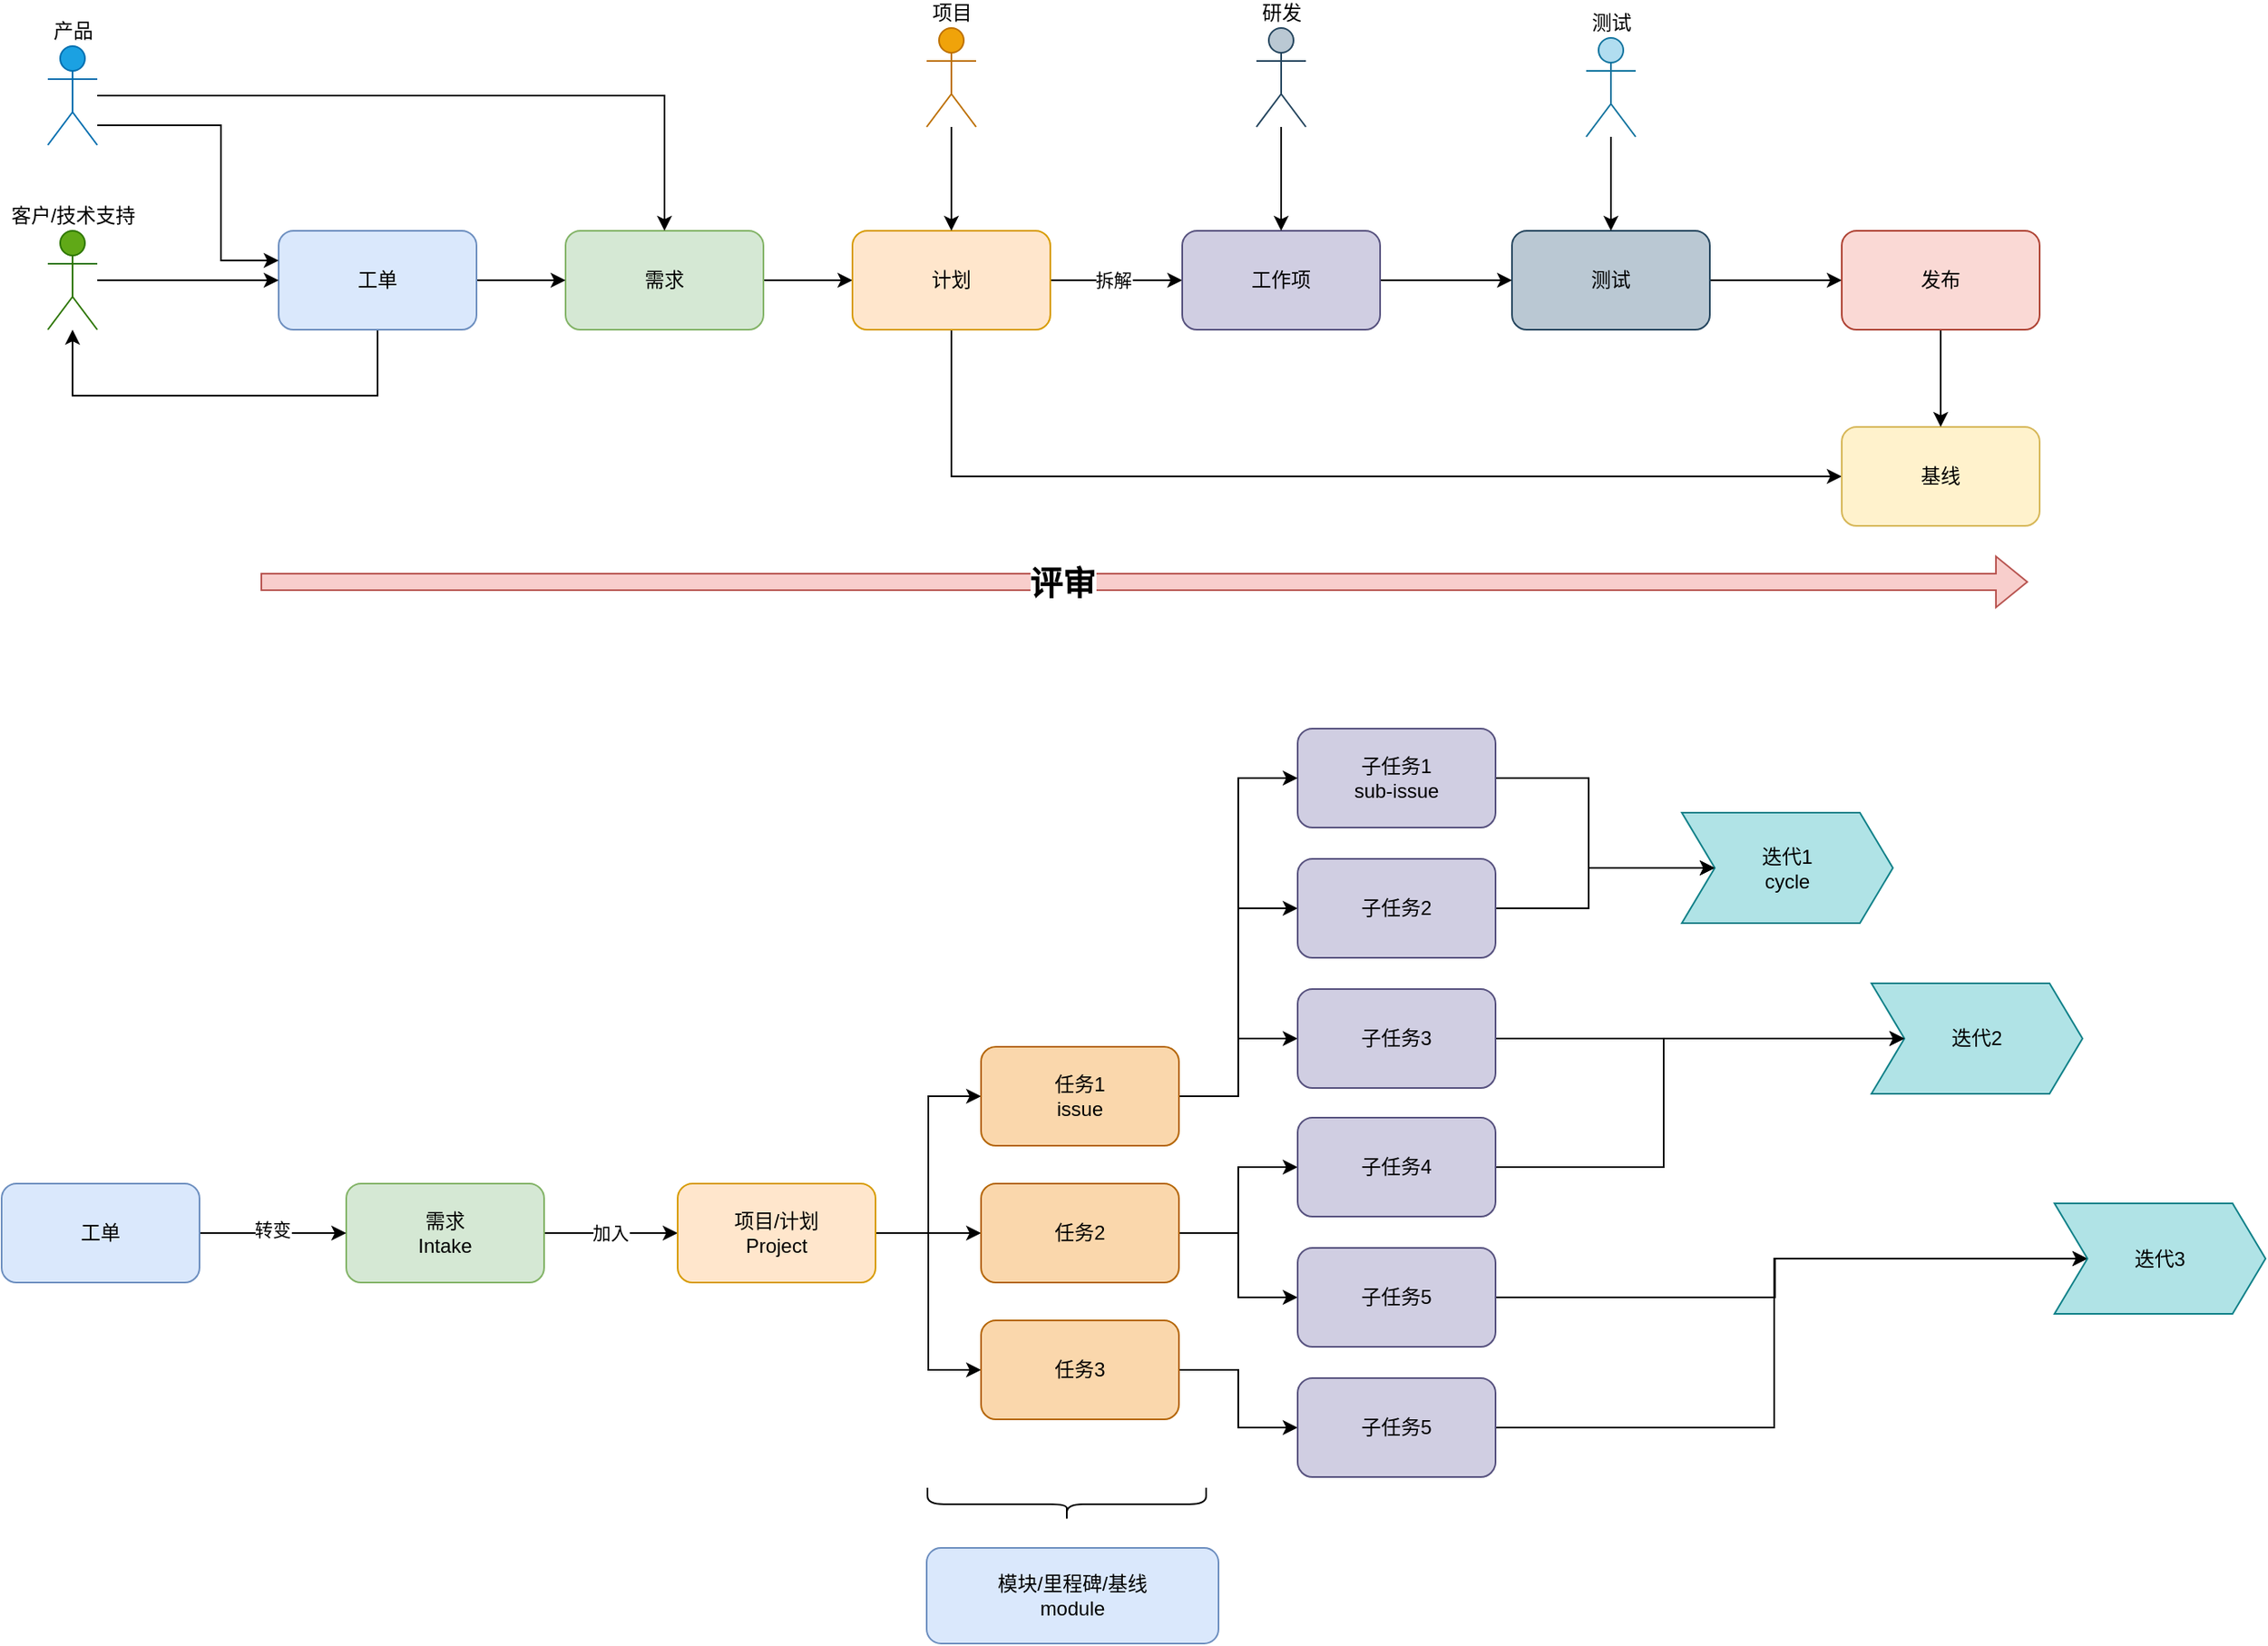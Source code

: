 <mxfile version="22.1.2" type="device">
  <diagram name="第 1 页" id="KvFj1vtz0cAGs4UK_0Cq">
    <mxGraphModel dx="1888" dy="1064" grid="0" gridSize="10" guides="1" tooltips="1" connect="1" arrows="1" fold="1" page="0" pageScale="1" pageWidth="827" pageHeight="1169" math="0" shadow="0">
      <root>
        <mxCell id="0" />
        <mxCell id="1" parent="0" />
        <mxCell id="QniC1U9j3n0AwLA7DJol-1" value="" style="edgeStyle=orthogonalEdgeStyle;rounded=0;orthogonalLoop=1;jettySize=auto;html=1;" parent="1" source="QniC1U9j3n0AwLA7DJol-2" target="QniC1U9j3n0AwLA7DJol-6" edge="1">
          <mxGeometry relative="1" as="geometry" />
        </mxCell>
        <mxCell id="QniC1U9j3n0AwLA7DJol-2" value="需求" style="rounded=1;whiteSpace=wrap;html=1;fillColor=#d5e8d4;strokeColor=#82b366;" parent="1" vertex="1">
          <mxGeometry x="26" y="272" width="120" height="60" as="geometry" />
        </mxCell>
        <mxCell id="QniC1U9j3n0AwLA7DJol-3" value="" style="edgeStyle=orthogonalEdgeStyle;rounded=0;orthogonalLoop=1;jettySize=auto;html=1;" parent="1" source="QniC1U9j3n0AwLA7DJol-6" target="QniC1U9j3n0AwLA7DJol-21" edge="1">
          <mxGeometry relative="1" as="geometry" />
        </mxCell>
        <mxCell id="QniC1U9j3n0AwLA7DJol-4" value="拆解" style="edgeLabel;html=1;align=center;verticalAlign=middle;resizable=0;points=[];" parent="QniC1U9j3n0AwLA7DJol-3" vertex="1" connectable="0">
          <mxGeometry x="-0.047" relative="1" as="geometry">
            <mxPoint as="offset" />
          </mxGeometry>
        </mxCell>
        <mxCell id="QniC1U9j3n0AwLA7DJol-5" style="edgeStyle=orthogonalEdgeStyle;rounded=0;orthogonalLoop=1;jettySize=auto;html=1;entryX=0;entryY=0.5;entryDx=0;entryDy=0;" parent="1" source="QniC1U9j3n0AwLA7DJol-6" target="QniC1U9j3n0AwLA7DJol-10" edge="1">
          <mxGeometry relative="1" as="geometry">
            <Array as="points">
              <mxPoint x="260" y="421" />
            </Array>
          </mxGeometry>
        </mxCell>
        <mxCell id="QniC1U9j3n0AwLA7DJol-6" value="计划" style="rounded=1;whiteSpace=wrap;html=1;fillColor=#ffe6cc;strokeColor=#d79b00;" parent="1" vertex="1">
          <mxGeometry x="200" y="272" width="120" height="60" as="geometry" />
        </mxCell>
        <mxCell id="QniC1U9j3n0AwLA7DJol-7" style="edgeStyle=orthogonalEdgeStyle;rounded=0;orthogonalLoop=1;jettySize=auto;html=1;" parent="1" source="QniC1U9j3n0AwLA7DJol-9" target="QniC1U9j3n0AwLA7DJol-2" edge="1">
          <mxGeometry relative="1" as="geometry" />
        </mxCell>
        <mxCell id="QniC1U9j3n0AwLA7DJol-8" style="edgeStyle=orthogonalEdgeStyle;rounded=0;orthogonalLoop=1;jettySize=auto;html=1;" parent="1" source="QniC1U9j3n0AwLA7DJol-9" target="QniC1U9j3n0AwLA7DJol-14" edge="1">
          <mxGeometry relative="1" as="geometry">
            <mxPoint x="-279" y="341" as="targetPoint" />
            <Array as="points">
              <mxPoint x="-88" y="372" />
              <mxPoint x="-273" y="372" />
            </Array>
          </mxGeometry>
        </mxCell>
        <mxCell id="QniC1U9j3n0AwLA7DJol-9" value="工单" style="rounded=1;whiteSpace=wrap;html=1;fillColor=#dae8fc;strokeColor=#6c8ebf;" parent="1" vertex="1">
          <mxGeometry x="-148" y="272" width="120" height="60" as="geometry" />
        </mxCell>
        <mxCell id="QniC1U9j3n0AwLA7DJol-10" value="基线" style="rounded=1;whiteSpace=wrap;html=1;fillColor=#fff2cc;strokeColor=#d6b656;" parent="1" vertex="1">
          <mxGeometry x="800" y="391" width="120" height="60" as="geometry" />
        </mxCell>
        <mxCell id="QniC1U9j3n0AwLA7DJol-11" value="" style="shape=flexArrow;endArrow=classic;html=1;rounded=0;fillColor=#f8cecc;strokeColor=#b85450;fontSize=23;fontStyle=1" parent="1" edge="1">
          <mxGeometry width="50" height="50" relative="1" as="geometry">
            <mxPoint x="-159" y="485" as="sourcePoint" />
            <mxPoint x="913" y="485" as="targetPoint" />
          </mxGeometry>
        </mxCell>
        <mxCell id="QniC1U9j3n0AwLA7DJol-12" value="评审" style="edgeLabel;html=1;align=center;verticalAlign=middle;resizable=0;points=[];fontStyle=1;fontSize=20;" parent="QniC1U9j3n0AwLA7DJol-11" vertex="1" connectable="0">
          <mxGeometry x="-0.094" y="-5" relative="1" as="geometry">
            <mxPoint y="-5" as="offset" />
          </mxGeometry>
        </mxCell>
        <mxCell id="QniC1U9j3n0AwLA7DJol-13" style="edgeStyle=orthogonalEdgeStyle;rounded=0;orthogonalLoop=1;jettySize=auto;html=1;" parent="1" source="QniC1U9j3n0AwLA7DJol-14" target="QniC1U9j3n0AwLA7DJol-9" edge="1">
          <mxGeometry relative="1" as="geometry" />
        </mxCell>
        <mxCell id="QniC1U9j3n0AwLA7DJol-14" value="客户/技术支持" style="shape=umlActor;verticalLabelPosition=top;verticalAlign=bottom;html=1;outlineConnect=0;fillColor=#60a917;fontColor=#000000;strokeColor=#2D7600;labelPosition=center;align=center;" parent="1" vertex="1">
          <mxGeometry x="-288" y="272" width="30" height="60" as="geometry" />
        </mxCell>
        <mxCell id="QniC1U9j3n0AwLA7DJol-15" style="edgeStyle=orthogonalEdgeStyle;rounded=0;orthogonalLoop=1;jettySize=auto;html=1;" parent="1" source="QniC1U9j3n0AwLA7DJol-17" target="QniC1U9j3n0AwLA7DJol-9" edge="1">
          <mxGeometry relative="1" as="geometry">
            <Array as="points">
              <mxPoint x="-183" y="208" />
              <mxPoint x="-183" y="290" />
            </Array>
          </mxGeometry>
        </mxCell>
        <mxCell id="QniC1U9j3n0AwLA7DJol-16" style="edgeStyle=orthogonalEdgeStyle;rounded=0;orthogonalLoop=1;jettySize=auto;html=1;" parent="1" source="QniC1U9j3n0AwLA7DJol-17" target="QniC1U9j3n0AwLA7DJol-2" edge="1">
          <mxGeometry relative="1" as="geometry" />
        </mxCell>
        <mxCell id="QniC1U9j3n0AwLA7DJol-17" value="产品" style="shape=umlActor;verticalLabelPosition=top;verticalAlign=bottom;html=1;outlineConnect=0;fillColor=#1ba1e2;fontColor=default;strokeColor=#006EAF;labelPosition=center;align=center;" parent="1" vertex="1">
          <mxGeometry x="-288" y="160" width="30" height="60" as="geometry" />
        </mxCell>
        <mxCell id="QniC1U9j3n0AwLA7DJol-18" value="" style="edgeStyle=orthogonalEdgeStyle;rounded=0;orthogonalLoop=1;jettySize=auto;html=1;" parent="1" source="QniC1U9j3n0AwLA7DJol-19" target="QniC1U9j3n0AwLA7DJol-6" edge="1">
          <mxGeometry relative="1" as="geometry" />
        </mxCell>
        <mxCell id="QniC1U9j3n0AwLA7DJol-19" value="项目" style="shape=umlActor;verticalLabelPosition=top;verticalAlign=bottom;html=1;outlineConnect=0;fillColor=#f0a30a;fontColor=#000000;strokeColor=#BD7000;labelPosition=center;align=center;" parent="1" vertex="1">
          <mxGeometry x="245" y="149" width="30" height="60" as="geometry" />
        </mxCell>
        <mxCell id="QniC1U9j3n0AwLA7DJol-20" value="" style="edgeStyle=orthogonalEdgeStyle;rounded=0;orthogonalLoop=1;jettySize=auto;html=1;" parent="1" source="QniC1U9j3n0AwLA7DJol-21" target="QniC1U9j3n0AwLA7DJol-23" edge="1">
          <mxGeometry relative="1" as="geometry" />
        </mxCell>
        <mxCell id="QniC1U9j3n0AwLA7DJol-21" value="工作项" style="rounded=1;whiteSpace=wrap;html=1;fillColor=#d0cee2;strokeColor=#56517e;" parent="1" vertex="1">
          <mxGeometry x="400" y="272" width="120" height="60" as="geometry" />
        </mxCell>
        <mxCell id="QniC1U9j3n0AwLA7DJol-22" value="" style="edgeStyle=orthogonalEdgeStyle;rounded=0;orthogonalLoop=1;jettySize=auto;html=1;" parent="1" source="QniC1U9j3n0AwLA7DJol-23" target="QniC1U9j3n0AwLA7DJol-25" edge="1">
          <mxGeometry relative="1" as="geometry" />
        </mxCell>
        <mxCell id="QniC1U9j3n0AwLA7DJol-23" value="测试" style="rounded=1;whiteSpace=wrap;html=1;fillColor=#bac8d3;strokeColor=#23445d;" parent="1" vertex="1">
          <mxGeometry x="600" y="272" width="120" height="60" as="geometry" />
        </mxCell>
        <mxCell id="QniC1U9j3n0AwLA7DJol-24" value="" style="edgeStyle=orthogonalEdgeStyle;rounded=0;orthogonalLoop=1;jettySize=auto;html=1;" parent="1" source="QniC1U9j3n0AwLA7DJol-25" target="QniC1U9j3n0AwLA7DJol-10" edge="1">
          <mxGeometry relative="1" as="geometry" />
        </mxCell>
        <mxCell id="QniC1U9j3n0AwLA7DJol-25" value="发布" style="rounded=1;whiteSpace=wrap;html=1;fillColor=#fad9d5;strokeColor=#ae4132;" parent="1" vertex="1">
          <mxGeometry x="800" y="272" width="120" height="60" as="geometry" />
        </mxCell>
        <mxCell id="QniC1U9j3n0AwLA7DJol-26" value="" style="edgeStyle=orthogonalEdgeStyle;rounded=0;orthogonalLoop=1;jettySize=auto;html=1;" parent="1" source="QniC1U9j3n0AwLA7DJol-27" target="QniC1U9j3n0AwLA7DJol-21" edge="1">
          <mxGeometry relative="1" as="geometry" />
        </mxCell>
        <mxCell id="QniC1U9j3n0AwLA7DJol-27" value="研发" style="shape=umlActor;verticalLabelPosition=top;verticalAlign=bottom;html=1;outlineConnect=0;fillColor=#bac8d3;strokeColor=#23445d;labelPosition=center;align=center;" parent="1" vertex="1">
          <mxGeometry x="445" y="149" width="30" height="60" as="geometry" />
        </mxCell>
        <mxCell id="QniC1U9j3n0AwLA7DJol-28" value="" style="edgeStyle=orthogonalEdgeStyle;rounded=0;orthogonalLoop=1;jettySize=auto;html=1;" parent="1" source="QniC1U9j3n0AwLA7DJol-29" target="QniC1U9j3n0AwLA7DJol-23" edge="1">
          <mxGeometry relative="1" as="geometry" />
        </mxCell>
        <mxCell id="QniC1U9j3n0AwLA7DJol-29" value="测试" style="shape=umlActor;verticalLabelPosition=top;verticalAlign=bottom;html=1;outlineConnect=0;fillColor=#b1ddf0;strokeColor=#10739e;labelPosition=center;align=center;" parent="1" vertex="1">
          <mxGeometry x="645" y="155" width="30" height="60" as="geometry" />
        </mxCell>
        <mxCell id="QniC1U9j3n0AwLA7DJol-30" value="" style="edgeStyle=orthogonalEdgeStyle;rounded=0;orthogonalLoop=1;jettySize=auto;html=1;" parent="1" source="QniC1U9j3n0AwLA7DJol-32" target="QniC1U9j3n0AwLA7DJol-36" edge="1">
          <mxGeometry relative="1" as="geometry" />
        </mxCell>
        <mxCell id="QniC1U9j3n0AwLA7DJol-31" value="加入" style="edgeLabel;html=1;align=center;verticalAlign=middle;resizable=0;points=[];" parent="QniC1U9j3n0AwLA7DJol-30" vertex="1" connectable="0">
          <mxGeometry x="-0.015" relative="1" as="geometry">
            <mxPoint as="offset" />
          </mxGeometry>
        </mxCell>
        <mxCell id="QniC1U9j3n0AwLA7DJol-32" value="需求&lt;br&gt;Intake" style="rounded=1;whiteSpace=wrap;html=1;fillColor=#d5e8d4;strokeColor=#82b366;" parent="1" vertex="1">
          <mxGeometry x="-107" y="850" width="120" height="60" as="geometry" />
        </mxCell>
        <mxCell id="QniC1U9j3n0AwLA7DJol-33" style="edgeStyle=orthogonalEdgeStyle;rounded=0;orthogonalLoop=1;jettySize=auto;html=1;" parent="1" source="QniC1U9j3n0AwLA7DJol-36" target="QniC1U9j3n0AwLA7DJol-45" edge="1">
          <mxGeometry relative="1" as="geometry">
            <Array as="points">
              <mxPoint x="246" y="880" />
              <mxPoint x="246" y="797" />
            </Array>
          </mxGeometry>
        </mxCell>
        <mxCell id="QniC1U9j3n0AwLA7DJol-34" style="edgeStyle=orthogonalEdgeStyle;rounded=0;orthogonalLoop=1;jettySize=auto;html=1;" parent="1" source="QniC1U9j3n0AwLA7DJol-36" target="QniC1U9j3n0AwLA7DJol-48" edge="1">
          <mxGeometry relative="1" as="geometry" />
        </mxCell>
        <mxCell id="QniC1U9j3n0AwLA7DJol-35" style="edgeStyle=orthogonalEdgeStyle;rounded=0;orthogonalLoop=1;jettySize=auto;html=1;" parent="1" source="QniC1U9j3n0AwLA7DJol-36" target="QniC1U9j3n0AwLA7DJol-50" edge="1">
          <mxGeometry relative="1" as="geometry">
            <Array as="points">
              <mxPoint x="246" y="880" />
              <mxPoint x="246" y="963" />
            </Array>
          </mxGeometry>
        </mxCell>
        <mxCell id="QniC1U9j3n0AwLA7DJol-36" value="项目/计划&lt;div&gt;Project&lt;/div&gt;" style="rounded=1;whiteSpace=wrap;html=1;fillColor=#ffe6cc;strokeColor=#d79b00;" parent="1" vertex="1">
          <mxGeometry x="94" y="850" width="120" height="60" as="geometry" />
        </mxCell>
        <mxCell id="QniC1U9j3n0AwLA7DJol-37" value="" style="edgeStyle=orthogonalEdgeStyle;rounded=0;orthogonalLoop=1;jettySize=auto;html=1;" parent="1" source="QniC1U9j3n0AwLA7DJol-39" target="QniC1U9j3n0AwLA7DJol-32" edge="1">
          <mxGeometry relative="1" as="geometry" />
        </mxCell>
        <mxCell id="QniC1U9j3n0AwLA7DJol-38" value="转变" style="edgeLabel;html=1;align=center;verticalAlign=middle;resizable=0;points=[];" parent="QniC1U9j3n0AwLA7DJol-37" vertex="1" connectable="0">
          <mxGeometry x="-0.025" y="2" relative="1" as="geometry">
            <mxPoint as="offset" />
          </mxGeometry>
        </mxCell>
        <mxCell id="QniC1U9j3n0AwLA7DJol-39" value="工单" style="rounded=1;whiteSpace=wrap;html=1;fillColor=#dae8fc;strokeColor=#6c8ebf;" parent="1" vertex="1">
          <mxGeometry x="-316" y="850" width="120" height="60" as="geometry" />
        </mxCell>
        <mxCell id="QniC1U9j3n0AwLA7DJol-40" style="edgeStyle=orthogonalEdgeStyle;rounded=0;orthogonalLoop=1;jettySize=auto;html=1;entryX=0;entryY=0.5;entryDx=0;entryDy=0;" parent="1" source="QniC1U9j3n0AwLA7DJol-41" target="QniC1U9j3n0AwLA7DJol-51" edge="1">
          <mxGeometry relative="1" as="geometry" />
        </mxCell>
        <mxCell id="QniC1U9j3n0AwLA7DJol-41" value="子任务1&lt;div&gt;sub-issue&lt;br&gt;&lt;/div&gt;" style="rounded=1;whiteSpace=wrap;html=1;fillColor=#d0cee2;strokeColor=#56517e;" parent="1" vertex="1">
          <mxGeometry x="470" y="574" width="120" height="60" as="geometry" />
        </mxCell>
        <mxCell id="QniC1U9j3n0AwLA7DJol-42" style="edgeStyle=orthogonalEdgeStyle;rounded=0;orthogonalLoop=1;jettySize=auto;html=1;entryX=0;entryY=0.5;entryDx=0;entryDy=0;" parent="1" source="QniC1U9j3n0AwLA7DJol-45" target="QniC1U9j3n0AwLA7DJol-41" edge="1">
          <mxGeometry relative="1" as="geometry" />
        </mxCell>
        <mxCell id="QniC1U9j3n0AwLA7DJol-43" style="edgeStyle=orthogonalEdgeStyle;rounded=0;orthogonalLoop=1;jettySize=auto;html=1;entryX=0;entryY=0.5;entryDx=0;entryDy=0;" parent="1" source="QniC1U9j3n0AwLA7DJol-45" target="QniC1U9j3n0AwLA7DJol-54" edge="1">
          <mxGeometry relative="1" as="geometry" />
        </mxCell>
        <mxCell id="QniC1U9j3n0AwLA7DJol-44" style="edgeStyle=orthogonalEdgeStyle;rounded=0;orthogonalLoop=1;jettySize=auto;html=1;entryX=0;entryY=0.5;entryDx=0;entryDy=0;" parent="1" source="QniC1U9j3n0AwLA7DJol-45" target="QniC1U9j3n0AwLA7DJol-56" edge="1">
          <mxGeometry relative="1" as="geometry" />
        </mxCell>
        <mxCell id="QniC1U9j3n0AwLA7DJol-45" value="任务1&lt;div&gt;issue&lt;br&gt;&lt;/div&gt;" style="rounded=1;whiteSpace=wrap;html=1;fillColor=#fad7ac;strokeColor=#b46504;" parent="1" vertex="1">
          <mxGeometry x="278" y="767" width="120" height="60" as="geometry" />
        </mxCell>
        <mxCell id="QniC1U9j3n0AwLA7DJol-46" style="edgeStyle=orthogonalEdgeStyle;rounded=0;orthogonalLoop=1;jettySize=auto;html=1;entryX=0;entryY=0.5;entryDx=0;entryDy=0;" parent="1" source="QniC1U9j3n0AwLA7DJol-48" target="QniC1U9j3n0AwLA7DJol-58" edge="1">
          <mxGeometry relative="1" as="geometry" />
        </mxCell>
        <mxCell id="QniC1U9j3n0AwLA7DJol-47" style="edgeStyle=orthogonalEdgeStyle;rounded=0;orthogonalLoop=1;jettySize=auto;html=1;entryX=0;entryY=0.5;entryDx=0;entryDy=0;" parent="1" source="QniC1U9j3n0AwLA7DJol-48" target="QniC1U9j3n0AwLA7DJol-60" edge="1">
          <mxGeometry relative="1" as="geometry" />
        </mxCell>
        <mxCell id="QniC1U9j3n0AwLA7DJol-48" value="任务2" style="rounded=1;whiteSpace=wrap;html=1;fillColor=#fad7ac;strokeColor=#b46504;" parent="1" vertex="1">
          <mxGeometry x="278" y="850" width="120" height="60" as="geometry" />
        </mxCell>
        <mxCell id="QniC1U9j3n0AwLA7DJol-49" style="edgeStyle=orthogonalEdgeStyle;rounded=0;orthogonalLoop=1;jettySize=auto;html=1;entryX=0;entryY=0.5;entryDx=0;entryDy=0;" parent="1" source="QniC1U9j3n0AwLA7DJol-50" target="QniC1U9j3n0AwLA7DJol-62" edge="1">
          <mxGeometry relative="1" as="geometry" />
        </mxCell>
        <mxCell id="QniC1U9j3n0AwLA7DJol-50" value="任务3" style="rounded=1;whiteSpace=wrap;html=1;fillColor=#fad7ac;strokeColor=#b46504;" parent="1" vertex="1">
          <mxGeometry x="278" y="933" width="120" height="60" as="geometry" />
        </mxCell>
        <mxCell id="QniC1U9j3n0AwLA7DJol-51" value="迭代1&lt;div&gt;cycle&lt;/div&gt;" style="shape=step;perimeter=stepPerimeter;whiteSpace=wrap;html=1;fixedSize=1;fillColor=#b0e3e6;strokeColor=#0e8088;" parent="1" vertex="1">
          <mxGeometry x="703" y="625" width="128" height="67" as="geometry" />
        </mxCell>
        <mxCell id="QniC1U9j3n0AwLA7DJol-52" value="迭代2" style="shape=step;perimeter=stepPerimeter;whiteSpace=wrap;html=1;fixedSize=1;fillColor=#b0e3e6;strokeColor=#0e8088;" parent="1" vertex="1">
          <mxGeometry x="818" y="728.5" width="128" height="67" as="geometry" />
        </mxCell>
        <mxCell id="QniC1U9j3n0AwLA7DJol-53" style="edgeStyle=orthogonalEdgeStyle;rounded=0;orthogonalLoop=1;jettySize=auto;html=1;entryX=0;entryY=0.5;entryDx=0;entryDy=0;" parent="1" source="QniC1U9j3n0AwLA7DJol-54" target="QniC1U9j3n0AwLA7DJol-51" edge="1">
          <mxGeometry relative="1" as="geometry" />
        </mxCell>
        <mxCell id="QniC1U9j3n0AwLA7DJol-54" value="子任务2" style="rounded=1;whiteSpace=wrap;html=1;fillColor=#d0cee2;strokeColor=#56517e;" parent="1" vertex="1">
          <mxGeometry x="470" y="653" width="120" height="60" as="geometry" />
        </mxCell>
        <mxCell id="QniC1U9j3n0AwLA7DJol-55" style="edgeStyle=orthogonalEdgeStyle;rounded=0;orthogonalLoop=1;jettySize=auto;html=1;" parent="1" source="QniC1U9j3n0AwLA7DJol-56" target="QniC1U9j3n0AwLA7DJol-52" edge="1">
          <mxGeometry relative="1" as="geometry" />
        </mxCell>
        <mxCell id="QniC1U9j3n0AwLA7DJol-56" value="子任务3" style="rounded=1;whiteSpace=wrap;html=1;fillColor=#d0cee2;strokeColor=#56517e;" parent="1" vertex="1">
          <mxGeometry x="470" y="732" width="120" height="60" as="geometry" />
        </mxCell>
        <mxCell id="QniC1U9j3n0AwLA7DJol-57" style="edgeStyle=orthogonalEdgeStyle;rounded=0;orthogonalLoop=1;jettySize=auto;html=1;entryX=0;entryY=0.5;entryDx=0;entryDy=0;" parent="1" source="QniC1U9j3n0AwLA7DJol-58" target="QniC1U9j3n0AwLA7DJol-52" edge="1">
          <mxGeometry relative="1" as="geometry">
            <Array as="points">
              <mxPoint x="692" y="840" />
              <mxPoint x="692" y="762" />
            </Array>
          </mxGeometry>
        </mxCell>
        <mxCell id="QniC1U9j3n0AwLA7DJol-58" value="子任务4" style="rounded=1;whiteSpace=wrap;html=1;fillColor=#d0cee2;strokeColor=#56517e;" parent="1" vertex="1">
          <mxGeometry x="470" y="810" width="120" height="60" as="geometry" />
        </mxCell>
        <mxCell id="QniC1U9j3n0AwLA7DJol-59" style="edgeStyle=orthogonalEdgeStyle;rounded=0;orthogonalLoop=1;jettySize=auto;html=1;" parent="1" source="QniC1U9j3n0AwLA7DJol-60" target="QniC1U9j3n0AwLA7DJol-63" edge="1">
          <mxGeometry relative="1" as="geometry" />
        </mxCell>
        <mxCell id="QniC1U9j3n0AwLA7DJol-60" value="子任务5" style="rounded=1;whiteSpace=wrap;html=1;fillColor=#d0cee2;strokeColor=#56517e;" parent="1" vertex="1">
          <mxGeometry x="470" y="889" width="120" height="60" as="geometry" />
        </mxCell>
        <mxCell id="QniC1U9j3n0AwLA7DJol-61" style="edgeStyle=orthogonalEdgeStyle;rounded=0;orthogonalLoop=1;jettySize=auto;html=1;entryX=0;entryY=0.5;entryDx=0;entryDy=0;" parent="1" source="QniC1U9j3n0AwLA7DJol-62" target="QniC1U9j3n0AwLA7DJol-63" edge="1">
          <mxGeometry relative="1" as="geometry">
            <Array as="points">
              <mxPoint x="759" y="998" />
              <mxPoint x="759" y="895" />
            </Array>
          </mxGeometry>
        </mxCell>
        <mxCell id="QniC1U9j3n0AwLA7DJol-62" value="子任务5" style="rounded=1;whiteSpace=wrap;html=1;fillColor=#d0cee2;strokeColor=#56517e;" parent="1" vertex="1">
          <mxGeometry x="470" y="968" width="120" height="60" as="geometry" />
        </mxCell>
        <mxCell id="QniC1U9j3n0AwLA7DJol-63" value="迭代3" style="shape=step;perimeter=stepPerimeter;whiteSpace=wrap;html=1;fixedSize=1;fillColor=#b0e3e6;strokeColor=#0e8088;" parent="1" vertex="1">
          <mxGeometry x="929" y="862" width="128" height="67" as="geometry" />
        </mxCell>
        <mxCell id="QniC1U9j3n0AwLA7DJol-64" value="&lt;div&gt;模块/里程碑/基线&lt;/div&gt;module" style="rounded=1;whiteSpace=wrap;html=1;fillColor=#dae8fc;strokeColor=#6c8ebf;" parent="1" vertex="1">
          <mxGeometry x="245" y="1071" width="177" height="58" as="geometry" />
        </mxCell>
        <mxCell id="QniC1U9j3n0AwLA7DJol-65" value="" style="shape=curlyBracket;whiteSpace=wrap;html=1;rounded=1;flipH=1;labelPosition=right;verticalLabelPosition=middle;align=left;verticalAlign=middle;rotation=90;" parent="1" vertex="1">
          <mxGeometry x="320" y="960" width="20" height="169" as="geometry" />
        </mxCell>
      </root>
    </mxGraphModel>
  </diagram>
</mxfile>
